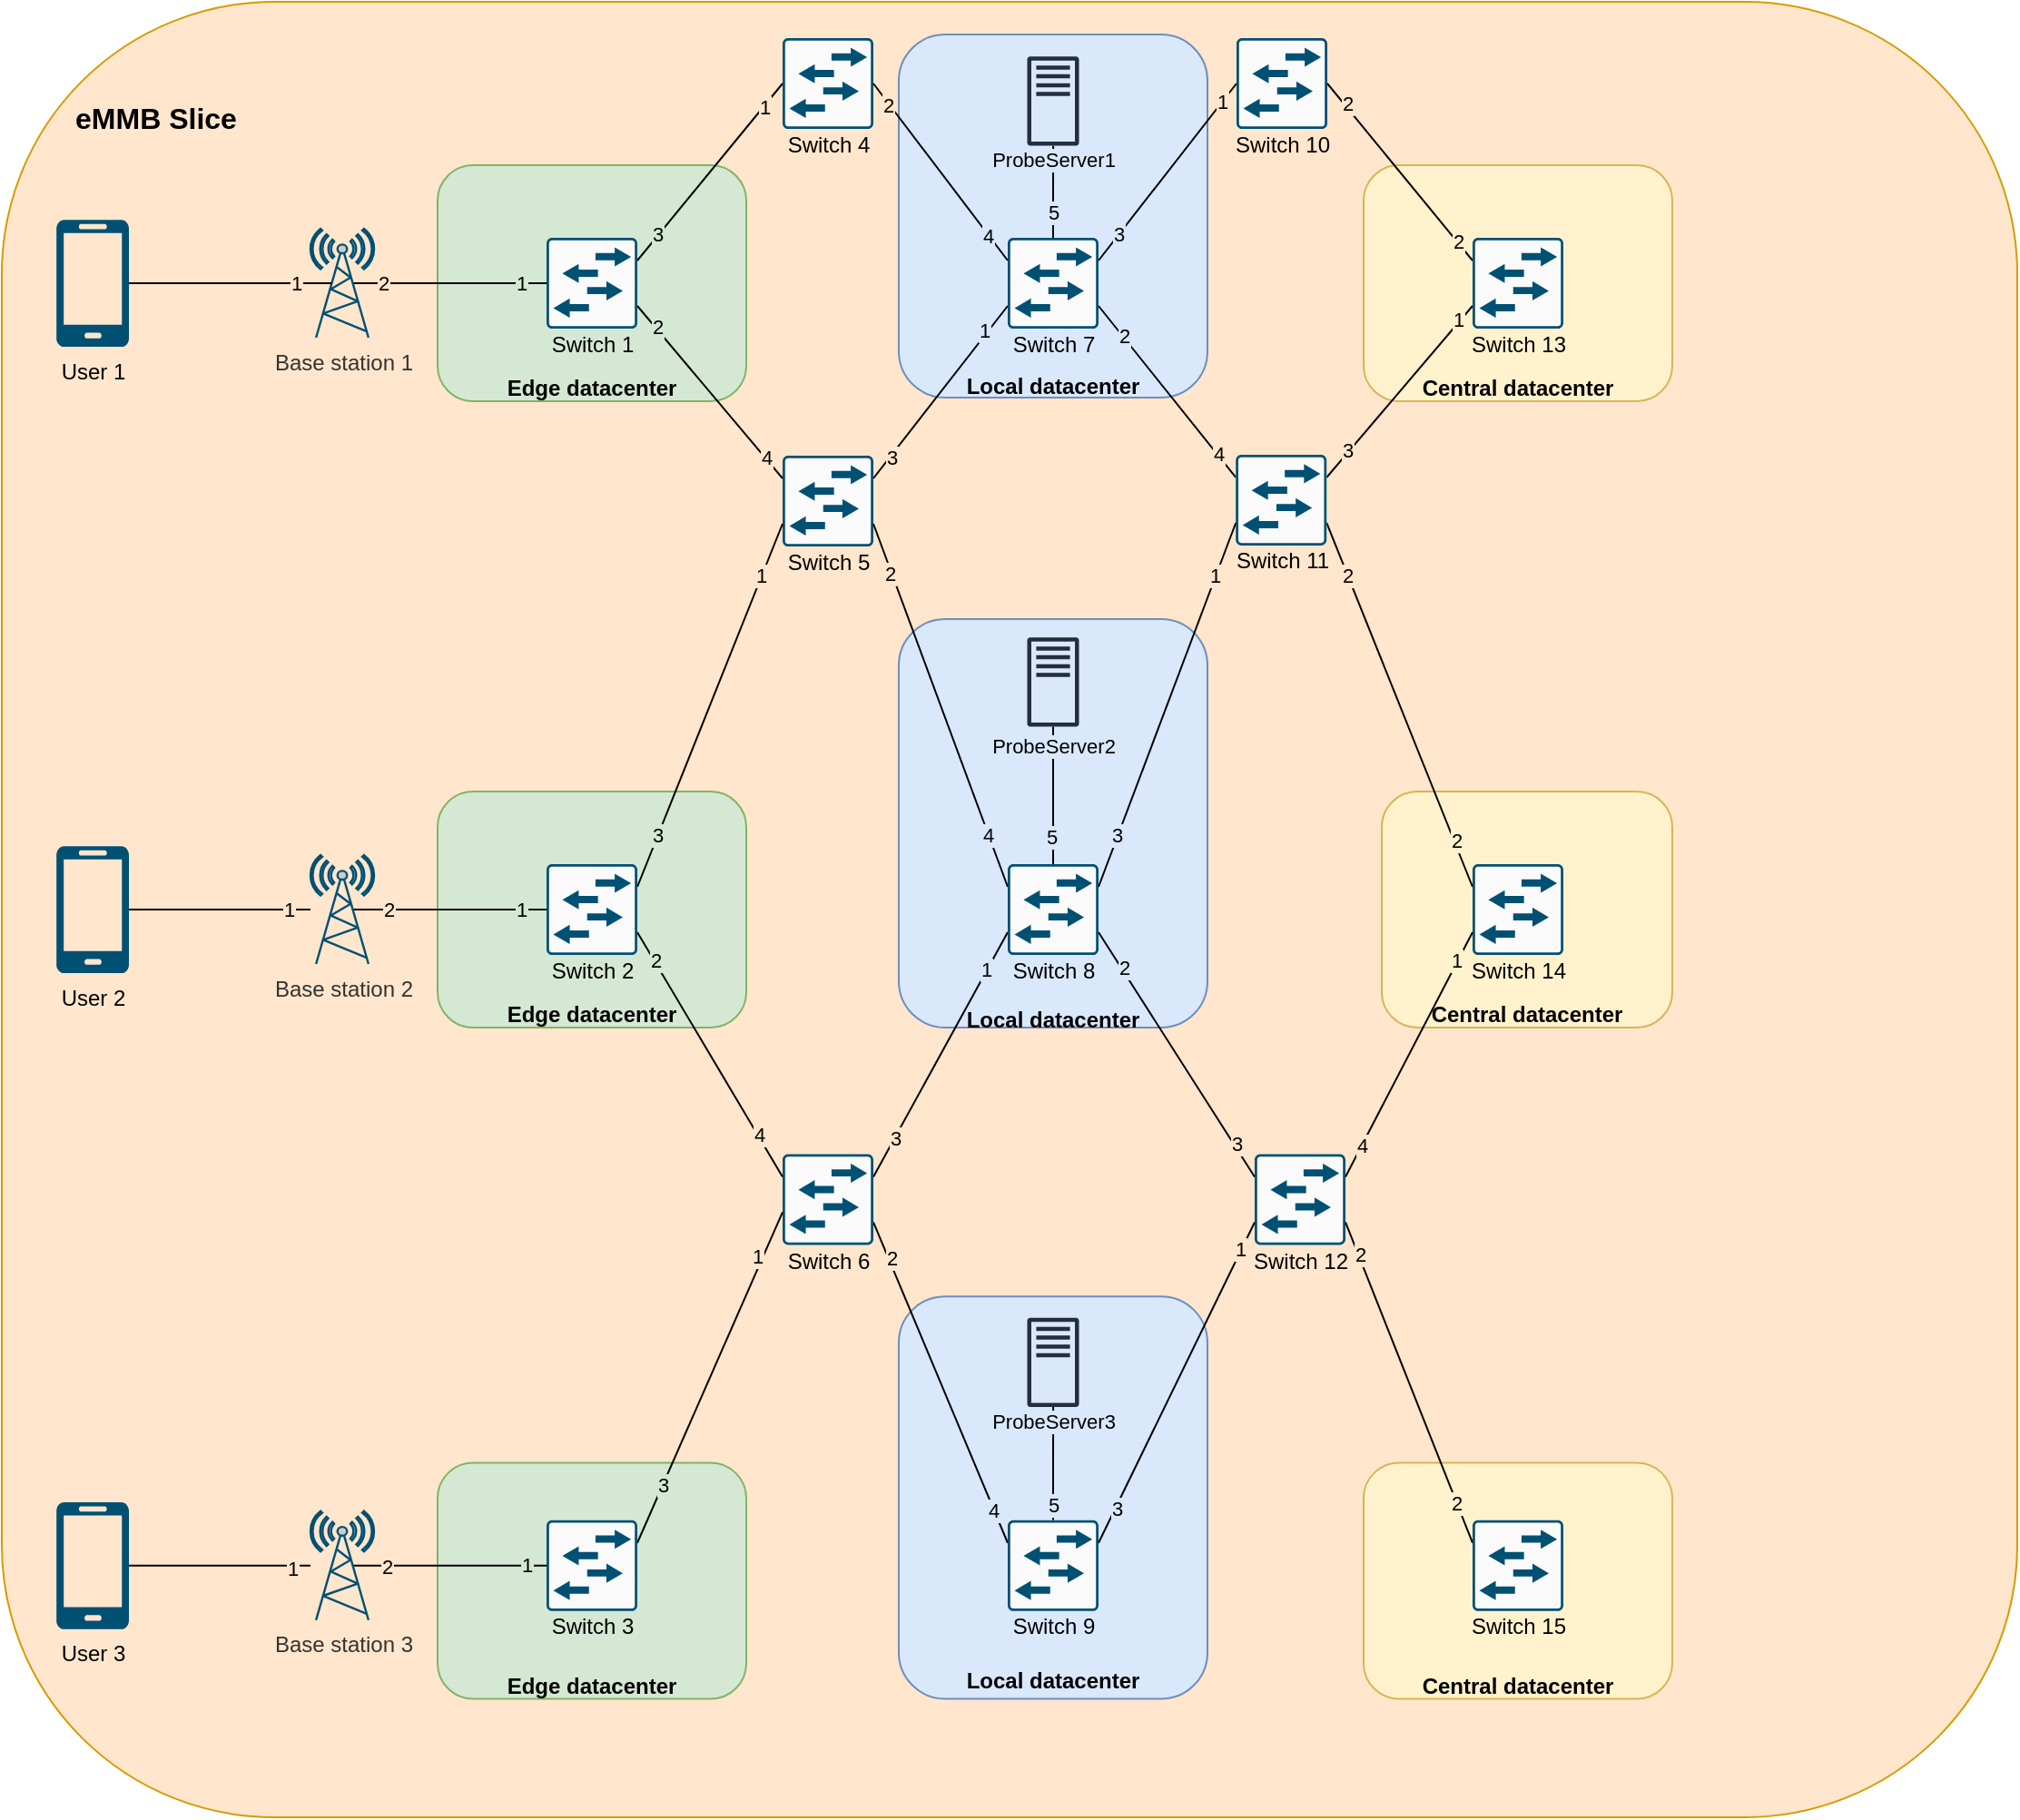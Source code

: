 <mxfile version="14.9.6" type="device"><diagram id="nzApGUAXGG208IJ0ebyV" name="Pagina-1"><mxGraphModel dx="2500" dy="967" grid="1" gridSize="10" guides="1" tooltips="1" connect="1" arrows="1" fold="1" page="1" pageScale="1" pageWidth="827" pageHeight="1169" math="0" shadow="0"><root><mxCell id="0"/><mxCell id="1" parent="0"/><mxCell id="0epTLlm1eQ0iONN3EGJK-1" value="" style="rounded=1;whiteSpace=wrap;html=1;fillColor=#ffe6cc;strokeColor=#d79b00;" parent="1" vertex="1"><mxGeometry x="-120" y="20" width="1110" height="1000" as="geometry"/></mxCell><mxCell id="cxiugQbP1lfIJ9TThWLt-5" value="&lt;br&gt;&lt;br&gt;&lt;br&gt;&lt;br&gt;&lt;br&gt;&lt;br&gt;&lt;br&gt;&lt;br&gt;&lt;b&gt;Edge datacenter&lt;/b&gt;" style="rounded=1;whiteSpace=wrap;html=1;fillColor=#d5e8d4;strokeColor=#82b366;" parent="1" vertex="1"><mxGeometry x="120" y="824.73" width="170" height="130" as="geometry"/></mxCell><mxCell id="HHwfx3RX7ET518hn5yBT-44" value="&lt;b&gt;&lt;br&gt;&lt;br&gt;&lt;br&gt;&lt;br&gt;&lt;br&gt;&lt;br&gt;&lt;br&gt;&lt;br&gt;&lt;span style=&quot;color: rgb(0 , 0 , 0) ; font-family: &amp;#34;helvetica&amp;#34; ; font-size: 12px ; font-style: normal ; letter-spacing: normal ; text-align: center ; text-indent: 0px ; text-transform: none ; word-spacing: 0px ; display: inline ; float: none&quot;&gt;&lt;br&gt;&lt;br&gt;&lt;br&gt;&lt;br&gt;&lt;br&gt;&lt;br&gt;Local datacenter&lt;/span&gt;&lt;/b&gt;" style="rounded=1;whiteSpace=wrap;html=1;fillColor=#dae8fc;strokeColor=#6c8ebf;" parent="1" vertex="1"><mxGeometry x="374" y="733.09" width="170" height="221.64" as="geometry"/></mxCell><mxCell id="HHwfx3RX7ET518hn5yBT-37" value="&lt;br&gt;&lt;br&gt;&lt;br&gt;&lt;br&gt;&lt;br&gt;&lt;br&gt;&lt;br&gt;&lt;br&gt;&lt;b&gt;Central datacenter&lt;/b&gt;" style="rounded=1;whiteSpace=wrap;html=1;fillColor=#fff2cc;strokeColor=#d6b656;" parent="1" vertex="1"><mxGeometry x="640" y="455" width="160" height="130" as="geometry"/></mxCell><mxCell id="HHwfx3RX7ET518hn5yBT-34" value="&lt;b&gt;&lt;br&gt;&lt;br&gt;&lt;span style=&quot;color: rgb(0 , 0 , 0) ; font-family: &amp;#34;helvetica&amp;#34; ; font-size: 12px ; font-style: normal ; letter-spacing: normal ; text-align: center ; text-indent: 0px ; text-transform: none ; word-spacing: 0px ; display: inline ; float: none&quot;&gt;&lt;br&gt;&lt;br&gt;&lt;/span&gt;&lt;/b&gt;&lt;span style=&quot;color: rgba(0 , 0 , 0 , 0) ; font-family: monospace ; font-size: 0px&quot;&gt;%3CmxGraphModel%3E%3Croot%3E%3CmxCell%20id%3D%220%22%2F%3E%3CmxCell%20id%3D%221%22%20parent%3D%220%22%2F%3E%3CmxCell%20id%3D%222%22%20value%3D%22%22%20style%3D%22outlineConnect%3D0%3BfontColor%3D%23232F3E%3BgradientColor%3Dnone%3BfillColor%3D%23232F3E%3BstrokeColor%3Dnone%3Bdashed%3D0%3BverticalLabelPosition%3Dbottom%3BverticalAlign%3Dtop%3Balign%3Dcenter%3Bhtml%3D1%3BfontSize%3D12%3BfontStyle%3D0%3Baspect%3Dfixed%3BpointerEvents%3D1%3Bshape%3Dmxgraph.aws4.traditional_server%3B%22%20vertex%3D%221%22%20parent%3D%221%22%3E%3CmxGeometry%20x%3D%22444.75%22%20y%3D%2250%22%20width%3D%2228.5%22%20height%3D%2249.4%22%20as%3D%22geometry%22%2F%3E%3C%2FmxCell%3E%3C%2Froot%3E%3C%2FmxGraphModel%3E&lt;/span&gt;&lt;b&gt;&lt;span style=&quot;color: rgb(0 , 0 , 0) ; font-family: &amp;#34;helvetica&amp;#34; ; font-size: 12px ; font-style: normal ; letter-spacing: normal ; text-align: center ; text-indent: 0px ; text-transform: none ; word-spacing: 0px ; display: inline ; float: none&quot;&gt;&lt;br&gt;&lt;br&gt;&lt;br&gt;&lt;br&gt;&lt;br&gt;&lt;br&gt;&lt;br&gt;&lt;br&gt;&lt;br&gt;&lt;br&gt;&lt;br&gt;Local datacenter&lt;/span&gt;&lt;/b&gt;" style="rounded=1;whiteSpace=wrap;html=1;fillColor=#dae8fc;strokeColor=#6c8ebf;" parent="1" vertex="1"><mxGeometry x="374" y="360" width="170" height="225" as="geometry"/></mxCell><mxCell id="HHwfx3RX7ET518hn5yBT-29" value="&lt;br&gt;&lt;br&gt;&lt;br&gt;&lt;br&gt;&lt;br&gt;&lt;br&gt;&lt;br&gt;&lt;br&gt;&lt;b&gt;Edge datacenter&lt;/b&gt;" style="rounded=1;whiteSpace=wrap;html=1;fillColor=#d5e8d4;strokeColor=#82b366;" parent="1" vertex="1"><mxGeometry x="120" y="455" width="170" height="130" as="geometry"/></mxCell><mxCell id="HHwfx3RX7ET518hn5yBT-20" value="&lt;br&gt;&lt;br&gt;&lt;br&gt;&lt;br&gt;&lt;br&gt;&lt;br&gt;&lt;br&gt;&lt;br&gt;&lt;b&gt;Central datacenter&lt;/b&gt;" style="rounded=1;whiteSpace=wrap;html=1;fillColor=#fff2cc;strokeColor=#d6b656;" parent="1" vertex="1"><mxGeometry x="630" y="110" width="170" height="130" as="geometry"/></mxCell><mxCell id="HHwfx3RX7ET518hn5yBT-19" value="&lt;b&gt;&lt;br&gt;&lt;br&gt;&lt;span style=&quot;color: rgb(0 , 0 , 0) ; font-family: &amp;#34;helvetica&amp;#34; ; font-size: 12px ; font-style: normal ; letter-spacing: normal ; text-align: center ; text-indent: 0px ; text-transform: none ; word-spacing: 0px ; display: inline ; float: none&quot;&gt;&lt;br&gt;&lt;br&gt;&lt;br&gt;&lt;br&gt;&lt;br&gt;&lt;br&gt;&lt;br&gt;&lt;br&gt;&lt;br&gt;&lt;br&gt;&lt;br&gt;Local datacenter&lt;/span&gt;&lt;/b&gt;" style="rounded=1;whiteSpace=wrap;html=1;fillColor=#dae8fc;strokeColor=#6c8ebf;" parent="1" vertex="1"><mxGeometry x="374" y="38" width="170" height="200" as="geometry"/></mxCell><mxCell id="HHwfx3RX7ET518hn5yBT-18" value="&lt;b&gt;&lt;br&gt;&lt;br&gt;&lt;br&gt;&lt;br&gt;&lt;br&gt;&lt;br&gt;&lt;br&gt;&lt;br&gt;Edge datacenter&lt;/b&gt;" style="rounded=1;whiteSpace=wrap;html=1;fillColor=#d5e8d4;strokeColor=#82b366;" parent="1" vertex="1"><mxGeometry x="120" y="110" width="170" height="130" as="geometry"/></mxCell><mxCell id="HHwfx3RX7ET518hn5yBT-21" style="edgeStyle=none;rounded=0;orthogonalLoop=1;jettySize=auto;html=1;exitX=1;exitY=0.25;exitDx=0;exitDy=0;exitPerimeter=0;entryX=0;entryY=0.5;entryDx=0;entryDy=0;entryPerimeter=0;endArrow=none;endFill=0;" parent="1" source="HHwfx3RX7ET518hn5yBT-1" target="HHwfx3RX7ET518hn5yBT-2" edge="1"><mxGeometry relative="1" as="geometry"/></mxCell><mxCell id="msMsbUGpU3i0wsPG78tb-4" value="1" style="edgeLabel;html=1;align=center;verticalAlign=middle;resizable=0;points=[];labelBackgroundColor=#FFE6CC;" parent="HHwfx3RX7ET518hn5yBT-21" vertex="1" connectable="0"><mxGeometry x="0.771" y="4" relative="1" as="geometry"><mxPoint x="2" y="4" as="offset"/></mxGeometry></mxCell><mxCell id="KrXJE12EY3nERd-9MbSf-16" value="3" style="edgeLabel;html=1;align=center;verticalAlign=middle;resizable=0;points=[];fontColor=#000000;labelBackgroundColor=#D5E8D4;" parent="HHwfx3RX7ET518hn5yBT-21" vertex="1" connectable="0"><mxGeometry x="-0.71" y="1" relative="1" as="geometry"><mxPoint as="offset"/></mxGeometry></mxCell><mxCell id="HHwfx3RX7ET518hn5yBT-22" style="edgeStyle=none;rounded=0;orthogonalLoop=1;jettySize=auto;html=1;exitX=1;exitY=0.75;exitDx=0;exitDy=0;exitPerimeter=0;entryX=0;entryY=0.25;entryDx=0;entryDy=0;entryPerimeter=0;endArrow=none;endFill=0;" parent="1" source="HHwfx3RX7ET518hn5yBT-1" target="HHwfx3RX7ET518hn5yBT-3" edge="1"><mxGeometry relative="1" as="geometry"/></mxCell><mxCell id="msMsbUGpU3i0wsPG78tb-25" value="3" style="edgeLabel;html=1;align=center;verticalAlign=middle;resizable=0;points=[];labelBackgroundColor=#D5E8D4;" parent="HHwfx3RX7ET518hn5yBT-22" vertex="1" connectable="0"><mxGeometry x="-0.759" relative="1" as="geometry"><mxPoint x="1" y="1" as="offset"/></mxGeometry></mxCell><mxCell id="KrXJE12EY3nERd-9MbSf-12" value="2" style="edgeLabel;html=1;align=center;verticalAlign=middle;resizable=0;points=[];fontColor=#000000;labelBackgroundColor=#D5E8D4;" parent="HHwfx3RX7ET518hn5yBT-22" vertex="1" connectable="0"><mxGeometry x="-0.747" y="3" relative="1" as="geometry"><mxPoint x="-2" y="1" as="offset"/></mxGeometry></mxCell><mxCell id="KrXJE12EY3nERd-9MbSf-26" value="4" style="edgeLabel;html=1;align=center;verticalAlign=middle;resizable=0;points=[];fontColor=#000000;labelBackgroundColor=#FFE6CC;" parent="HHwfx3RX7ET518hn5yBT-22" vertex="1" connectable="0"><mxGeometry x="0.729" y="1" relative="1" as="geometry"><mxPoint x="1" y="2" as="offset"/></mxGeometry></mxCell><mxCell id="HHwfx3RX7ET518hn5yBT-1" value="Switch 1" style="points=[[0.015,0.015,0],[0.985,0.015,0],[0.985,0.985,0],[0.015,0.985,0],[0.25,0,0],[0.5,0,0],[0.75,0,0],[1,0.25,0],[1,0.5,0],[1,0.75,0],[0.75,1,0],[0.5,1,0],[0.25,1,0],[0,0.75,0],[0,0.5,0],[0,0.25,0]];verticalLabelPosition=bottom;html=1;verticalAlign=top;aspect=fixed;align=center;pointerEvents=1;shape=mxgraph.cisco19.rect;prIcon=l2_switch;fillColor=#FAFAFA;strokeColor=#005073;spacing=-3;" parent="1" vertex="1"><mxGeometry x="180" y="150" width="50" height="50" as="geometry"/></mxCell><mxCell id="HHwfx3RX7ET518hn5yBT-2" value="Switch 4" style="points=[[0.015,0.015,0],[0.985,0.015,0],[0.985,0.985,0],[0.015,0.985,0],[0.25,0,0],[0.5,0,0],[0.75,0,0],[1,0.25,0],[1,0.5,0],[1,0.75,0],[0.75,1,0],[0.5,1,0],[0.25,1,0],[0,0.75,0],[0,0.5,0],[0,0.25,0]];verticalLabelPosition=bottom;html=1;verticalAlign=top;aspect=fixed;align=center;pointerEvents=1;shape=mxgraph.cisco19.rect;prIcon=l2_switch;fillColor=#FAFAFA;strokeColor=#005073;spacing=-3;" parent="1" vertex="1"><mxGeometry x="310" y="40" width="50" height="50" as="geometry"/></mxCell><mxCell id="HHwfx3RX7ET518hn5yBT-23" style="edgeStyle=none;rounded=0;orthogonalLoop=1;jettySize=auto;html=1;exitX=1;exitY=0.25;exitDx=0;exitDy=0;exitPerimeter=0;entryX=0;entryY=0.75;entryDx=0;entryDy=0;entryPerimeter=0;endArrow=none;endFill=0;" parent="1" source="HHwfx3RX7ET518hn5yBT-3" target="HHwfx3RX7ET518hn5yBT-4" edge="1"><mxGeometry relative="1" as="geometry"/></mxCell><mxCell id="KrXJE12EY3nERd-9MbSf-17" value="1" style="edgeLabel;html=1;align=center;verticalAlign=middle;resizable=0;points=[];fontColor=#000000;labelBackgroundColor=#DAE8FC;" parent="HHwfx3RX7ET518hn5yBT-23" vertex="1" connectable="0"><mxGeometry x="0.627" relative="1" as="geometry"><mxPoint x="1" y="-4" as="offset"/></mxGeometry></mxCell><mxCell id="KrXJE12EY3nERd-9MbSf-24" value="3" style="edgeLabel;html=1;align=center;verticalAlign=middle;resizable=0;points=[];fontColor=#000000;labelBackgroundColor=#FFE6CC;" parent="HHwfx3RX7ET518hn5yBT-23" vertex="1" connectable="0"><mxGeometry x="-0.77" relative="1" as="geometry"><mxPoint x="1" y="-1" as="offset"/></mxGeometry></mxCell><mxCell id="HHwfx3RX7ET518hn5yBT-3" value="Switch 5" style="points=[[0.015,0.015,0],[0.985,0.015,0],[0.985,0.985,0],[0.015,0.985,0],[0.25,0,0],[0.5,0,0],[0.75,0,0],[1,0.25,0],[1,0.5,0],[1,0.75,0],[0.75,1,0],[0.5,1,0],[0.25,1,0],[0,0.75,0],[0,0.5,0],[0,0.25,0]];verticalLabelPosition=bottom;html=1;verticalAlign=top;aspect=fixed;align=center;pointerEvents=1;shape=mxgraph.cisco19.rect;prIcon=l2_switch;fillColor=#FAFAFA;strokeColor=#005073;spacing=-3;" parent="1" vertex="1"><mxGeometry x="310" y="270" width="50" height="50" as="geometry"/></mxCell><mxCell id="HHwfx3RX7ET518hn5yBT-24" style="edgeStyle=none;rounded=0;orthogonalLoop=1;jettySize=auto;html=1;exitX=0;exitY=0.25;exitDx=0;exitDy=0;exitPerimeter=0;entryX=1;entryY=0.5;entryDx=0;entryDy=0;entryPerimeter=0;endArrow=none;endFill=0;" parent="1" source="HHwfx3RX7ET518hn5yBT-4" target="HHwfx3RX7ET518hn5yBT-2" edge="1"><mxGeometry relative="1" as="geometry"/></mxCell><mxCell id="msMsbUGpU3i0wsPG78tb-5" value="2" style="edgeLabel;html=1;align=center;verticalAlign=middle;resizable=0;points=[];labelBackgroundColor=#FFE6CC;" parent="HHwfx3RX7ET518hn5yBT-24" vertex="1" connectable="0"><mxGeometry x="0.62" y="-1" relative="1" as="geometry"><mxPoint x="-7" y="-6" as="offset"/></mxGeometry></mxCell><mxCell id="KrXJE12EY3nERd-9MbSf-21" value="4" style="edgeLabel;html=1;align=center;verticalAlign=middle;resizable=0;points=[];fontColor=#000000;labelBackgroundColor=#DAE8FC;" parent="HHwfx3RX7ET518hn5yBT-24" vertex="1" connectable="0"><mxGeometry x="-0.673" relative="1" as="geometry"><mxPoint x="1" y="2" as="offset"/></mxGeometry></mxCell><mxCell id="HHwfx3RX7ET518hn5yBT-25" style="edgeStyle=none;rounded=0;orthogonalLoop=1;jettySize=auto;html=1;exitX=1;exitY=0.25;exitDx=0;exitDy=0;exitPerimeter=0;entryX=0;entryY=0.5;entryDx=0;entryDy=0;entryPerimeter=0;endArrow=none;endFill=0;" parent="1" source="HHwfx3RX7ET518hn5yBT-4" target="HHwfx3RX7ET518hn5yBT-5" edge="1"><mxGeometry relative="1" as="geometry"/></mxCell><mxCell id="msMsbUGpU3i0wsPG78tb-8" value="1" style="edgeLabel;html=1;align=center;verticalAlign=middle;resizable=0;points=[];labelBackgroundColor=#FFE6CC;" parent="HHwfx3RX7ET518hn5yBT-25" vertex="1" connectable="0"><mxGeometry x="0.621" y="-1" relative="1" as="geometry"><mxPoint x="5" y="-9" as="offset"/></mxGeometry></mxCell><mxCell id="KrXJE12EY3nERd-9MbSf-20" value="3" style="edgeLabel;html=1;align=center;verticalAlign=middle;resizable=0;points=[];fontColor=#000000;labelBackgroundColor=#DAE8FC;" parent="HHwfx3RX7ET518hn5yBT-25" vertex="1" connectable="0"><mxGeometry x="-0.695" y="1" relative="1" as="geometry"><mxPoint y="1" as="offset"/></mxGeometry></mxCell><mxCell id="HHwfx3RX7ET518hn5yBT-26" style="edgeStyle=none;rounded=0;orthogonalLoop=1;jettySize=auto;html=1;exitX=1;exitY=0.75;exitDx=0;exitDy=0;exitPerimeter=0;entryX=0;entryY=0.25;entryDx=0;entryDy=0;entryPerimeter=0;endArrow=none;endFill=0;" parent="1" source="HHwfx3RX7ET518hn5yBT-4" target="HHwfx3RX7ET518hn5yBT-6" edge="1"><mxGeometry relative="1" as="geometry"/></mxCell><mxCell id="KrXJE12EY3nERd-9MbSf-18" value="2" style="edgeLabel;html=1;align=center;verticalAlign=middle;resizable=0;points=[];fontColor=#000000;labelBackgroundColor=#DAE8FC;" parent="HHwfx3RX7ET518hn5yBT-26" vertex="1" connectable="0"><mxGeometry x="-0.58" y="-2" relative="1" as="geometry"><mxPoint x="-1" y="-5" as="offset"/></mxGeometry></mxCell><mxCell id="KrXJE12EY3nERd-9MbSf-28" value="4" style="edgeLabel;html=1;align=center;verticalAlign=middle;resizable=0;points=[];fontColor=#000000;labelBackgroundColor=#FFE6CC;" parent="HHwfx3RX7ET518hn5yBT-26" vertex="1" connectable="0"><mxGeometry x="0.721" relative="1" as="geometry"><mxPoint x="1" as="offset"/></mxGeometry></mxCell><mxCell id="0epTLlm1eQ0iONN3EGJK-9" style="edgeStyle=orthogonalEdgeStyle;rounded=0;orthogonalLoop=1;jettySize=auto;html=1;exitX=0.5;exitY=0;exitDx=0;exitDy=0;exitPerimeter=0;endArrow=none;endFill=0;" parent="1" source="HHwfx3RX7ET518hn5yBT-4" target="0epTLlm1eQ0iONN3EGJK-8" edge="1"><mxGeometry relative="1" as="geometry"/></mxCell><mxCell id="0epTLlm1eQ0iONN3EGJK-11" value="5" style="edgeLabel;html=1;align=center;verticalAlign=middle;resizable=0;points=[];labelBackgroundColor=#DAE8FC;" parent="0epTLlm1eQ0iONN3EGJK-9" vertex="1" connectable="0"><mxGeometry x="-0.682" relative="1" as="geometry"><mxPoint y="-6" as="offset"/></mxGeometry></mxCell><mxCell id="0epTLlm1eQ0iONN3EGJK-12" value="ProbeServer1" style="edgeLabel;html=1;align=center;verticalAlign=middle;resizable=0;points=[];labelBackgroundColor=#DAE8FC;" parent="0epTLlm1eQ0iONN3EGJK-9" vertex="1" connectable="0"><mxGeometry x="0.782" y="1" relative="1" as="geometry"><mxPoint x="1" y="2" as="offset"/></mxGeometry></mxCell><mxCell id="HHwfx3RX7ET518hn5yBT-4" value="Switch 7" style="points=[[0.015,0.015,0],[0.985,0.015,0],[0.985,0.985,0],[0.015,0.985,0],[0.25,0,0],[0.5,0,0],[0.75,0,0],[1,0.25,0],[1,0.5,0],[1,0.75,0],[0.75,1,0],[0.5,1,0],[0.25,1,0],[0,0.75,0],[0,0.5,0],[0,0.25,0]];verticalLabelPosition=bottom;html=1;verticalAlign=top;aspect=fixed;align=center;pointerEvents=1;shape=mxgraph.cisco19.rect;prIcon=l2_switch;fillColor=#FAFAFA;strokeColor=#005073;spacing=-3;" parent="1" vertex="1"><mxGeometry x="434" y="150" width="50" height="50" as="geometry"/></mxCell><mxCell id="HHwfx3RX7ET518hn5yBT-5" value="Switch 10" style="points=[[0.015,0.015,0],[0.985,0.015,0],[0.985,0.985,0],[0.015,0.985,0],[0.25,0,0],[0.5,0,0],[0.75,0,0],[1,0.25,0],[1,0.5,0],[1,0.75,0],[0.75,1,0],[0.5,1,0],[0.25,1,0],[0,0.75,0],[0,0.5,0],[0,0.25,0]];verticalLabelPosition=bottom;html=1;verticalAlign=top;aspect=fixed;align=center;pointerEvents=1;shape=mxgraph.cisco19.rect;prIcon=l2_switch;fillColor=#FAFAFA;strokeColor=#005073;spacing=-3;" parent="1" vertex="1"><mxGeometry x="560" y="40" width="50" height="50" as="geometry"/></mxCell><mxCell id="HHwfx3RX7ET518hn5yBT-27" style="edgeStyle=none;rounded=0;orthogonalLoop=1;jettySize=auto;html=1;exitX=1;exitY=0.25;exitDx=0;exitDy=0;exitPerimeter=0;entryX=0;entryY=0.75;entryDx=0;entryDy=0;entryPerimeter=0;endArrow=none;endFill=0;" parent="1" source="HHwfx3RX7ET518hn5yBT-6" target="HHwfx3RX7ET518hn5yBT-7" edge="1"><mxGeometry relative="1" as="geometry"/></mxCell><mxCell id="KrXJE12EY3nERd-9MbSf-22" value="1" style="edgeLabel;html=1;align=center;verticalAlign=middle;resizable=0;points=[];fontColor=#000000;labelBackgroundColor=#FFF2CC;" parent="HHwfx3RX7ET518hn5yBT-27" vertex="1" connectable="0"><mxGeometry x="0.854" y="1" relative="1" as="geometry"><mxPoint x="-2" y="1" as="offset"/></mxGeometry></mxCell><mxCell id="KrXJE12EY3nERd-9MbSf-27" value="3" style="edgeLabel;html=1;align=center;verticalAlign=middle;resizable=0;points=[];fontColor=#000000;labelBackgroundColor=#FFE6CC;" parent="HHwfx3RX7ET518hn5yBT-27" vertex="1" connectable="0"><mxGeometry x="-0.592" y="-1" relative="1" as="geometry"><mxPoint x="-6" y="4" as="offset"/></mxGeometry></mxCell><mxCell id="HHwfx3RX7ET518hn5yBT-38" style="edgeStyle=none;rounded=0;orthogonalLoop=1;jettySize=auto;html=1;exitX=1;exitY=0.75;exitDx=0;exitDy=0;exitPerimeter=0;entryX=0;entryY=0.25;entryDx=0;entryDy=0;entryPerimeter=0;endArrow=none;endFill=0;" parent="1" source="HHwfx3RX7ET518hn5yBT-6" target="HHwfx3RX7ET518hn5yBT-12" edge="1"><mxGeometry relative="1" as="geometry"/></mxCell><mxCell id="msMsbUGpU3i0wsPG78tb-34" value="2" style="edgeLabel;html=1;align=center;verticalAlign=middle;resizable=0;points=[];labelBackgroundColor=#FFE6CC;" parent="HHwfx3RX7ET518hn5yBT-38" vertex="1" connectable="0"><mxGeometry x="-0.48" relative="1" as="geometry"><mxPoint x="-10" y="-23" as="offset"/></mxGeometry></mxCell><mxCell id="KrXJE12EY3nERd-9MbSf-43" value="2" style="edgeLabel;html=1;align=center;verticalAlign=middle;resizable=0;points=[];fontColor=#000000;labelBackgroundColor=#FFF2CC;" parent="HHwfx3RX7ET518hn5yBT-38" vertex="1" connectable="0"><mxGeometry x="0.749" y="1" relative="1" as="geometry"><mxPoint as="offset"/></mxGeometry></mxCell><mxCell id="HHwfx3RX7ET518hn5yBT-6" value="Switch 11" style="points=[[0.015,0.015,0],[0.985,0.015,0],[0.985,0.985,0],[0.015,0.985,0],[0.25,0,0],[0.5,0,0],[0.75,0,0],[1,0.25,0],[1,0.5,0],[1,0.75,0],[0.75,1,0],[0.5,1,0],[0.25,1,0],[0,0.75,0],[0,0.5,0],[0,0.25,0]];verticalLabelPosition=bottom;html=1;verticalAlign=top;aspect=fixed;align=center;pointerEvents=1;shape=mxgraph.cisco19.rect;prIcon=l2_switch;fillColor=#FAFAFA;strokeColor=#005073;spacing=-3;" parent="1" vertex="1"><mxGeometry x="559.61" y="269.49" width="50" height="50" as="geometry"/></mxCell><mxCell id="HHwfx3RX7ET518hn5yBT-28" style="edgeStyle=none;rounded=0;orthogonalLoop=1;jettySize=auto;html=1;exitX=0;exitY=0.25;exitDx=0;exitDy=0;exitPerimeter=0;entryX=1;entryY=0.5;entryDx=0;entryDy=0;entryPerimeter=0;endArrow=none;endFill=0;" parent="1" source="HHwfx3RX7ET518hn5yBT-7" target="HHwfx3RX7ET518hn5yBT-5" edge="1"><mxGeometry relative="1" as="geometry"/></mxCell><mxCell id="msMsbUGpU3i0wsPG78tb-9" value="2" style="edgeLabel;html=1;align=center;verticalAlign=middle;resizable=0;points=[];labelBackgroundColor=#FFE6CC;" parent="HHwfx3RX7ET518hn5yBT-28" vertex="1" connectable="0"><mxGeometry x="0.665" y="-1" relative="1" as="geometry"><mxPoint x="-3" y="-5" as="offset"/></mxGeometry></mxCell><mxCell id="KrXJE12EY3nERd-9MbSf-23" value="2" style="edgeLabel;html=1;align=center;verticalAlign=middle;resizable=0;points=[];fontColor=#000000;labelBackgroundColor=#FFF2CC;" parent="HHwfx3RX7ET518hn5yBT-28" vertex="1" connectable="0"><mxGeometry x="-0.774" relative="1" as="geometry"><mxPoint x="1" as="offset"/></mxGeometry></mxCell><mxCell id="HHwfx3RX7ET518hn5yBT-7" value="Switch 13" style="points=[[0.015,0.015,0],[0.985,0.015,0],[0.985,0.985,0],[0.015,0.985,0],[0.25,0,0],[0.5,0,0],[0.75,0,0],[1,0.25,0],[1,0.5,0],[1,0.75,0],[0.75,1,0],[0.5,1,0],[0.25,1,0],[0,0.75,0],[0,0.5,0],[0,0.25,0]];verticalLabelPosition=bottom;html=1;verticalAlign=top;aspect=fixed;align=center;pointerEvents=1;shape=mxgraph.cisco19.rect;prIcon=l2_switch;fillColor=#FAFAFA;strokeColor=#005073;spacing=-3;" parent="1" vertex="1"><mxGeometry x="690" y="150" width="50" height="50" as="geometry"/></mxCell><mxCell id="HHwfx3RX7ET518hn5yBT-30" style="edgeStyle=none;rounded=0;orthogonalLoop=1;jettySize=auto;html=1;exitX=1;exitY=0.25;exitDx=0;exitDy=0;exitPerimeter=0;entryX=0;entryY=0.75;entryDx=0;entryDy=0;entryPerimeter=0;endArrow=none;endFill=0;" parent="1" source="HHwfx3RX7ET518hn5yBT-8" target="HHwfx3RX7ET518hn5yBT-3" edge="1"><mxGeometry relative="1" as="geometry"/></mxCell><mxCell id="msMsbUGpU3i0wsPG78tb-24" value="1" style="edgeLabel;html=1;align=center;verticalAlign=middle;resizable=0;points=[];labelBackgroundColor=#FFE6CC;" parent="HHwfx3RX7ET518hn5yBT-30" vertex="1" connectable="0"><mxGeometry x="0.64" relative="1" as="geometry"><mxPoint x="2" y="-8" as="offset"/></mxGeometry></mxCell><mxCell id="KrXJE12EY3nERd-9MbSf-34" value="3" style="edgeLabel;html=1;align=center;verticalAlign=middle;resizable=0;points=[];fontColor=#000000;labelBackgroundColor=#D5E8D4;" parent="HHwfx3RX7ET518hn5yBT-30" vertex="1" connectable="0"><mxGeometry x="-0.714" y="1" relative="1" as="geometry"><mxPoint as="offset"/></mxGeometry></mxCell><mxCell id="HHwfx3RX7ET518hn5yBT-31" style="edgeStyle=none;rounded=0;orthogonalLoop=1;jettySize=auto;html=1;exitX=1;exitY=0.75;exitDx=0;exitDy=0;exitPerimeter=0;entryX=0;entryY=0.25;entryDx=0;entryDy=0;entryPerimeter=0;endArrow=none;endFill=0;" parent="1" source="HHwfx3RX7ET518hn5yBT-8" target="HHwfx3RX7ET518hn5yBT-9" edge="1"><mxGeometry relative="1" as="geometry"/></mxCell><mxCell id="KrXJE12EY3nERd-9MbSf-32" value="2" style="edgeLabel;html=1;align=center;verticalAlign=middle;resizable=0;points=[];fontColor=#000000;labelBackgroundColor=#D5E8D4;" parent="HHwfx3RX7ET518hn5yBT-31" vertex="1" connectable="0"><mxGeometry x="-0.801" y="1" relative="1" as="geometry"><mxPoint x="1" y="2" as="offset"/></mxGeometry></mxCell><mxCell id="KrXJE12EY3nERd-9MbSf-54" value="4" style="edgeLabel;html=1;align=center;verticalAlign=middle;resizable=0;points=[];fontColor=#000000;labelBackgroundColor=#FFE6CC;" parent="HHwfx3RX7ET518hn5yBT-31" vertex="1" connectable="0"><mxGeometry x="0.748" relative="1" as="geometry"><mxPoint x="-3" y="-7" as="offset"/></mxGeometry></mxCell><mxCell id="1YtnDHwWBTddBXb_KA8j-5" style="edgeStyle=orthogonalEdgeStyle;rounded=0;orthogonalLoop=1;jettySize=auto;html=1;exitX=0;exitY=0.5;exitDx=0;exitDy=0;exitPerimeter=0;endArrow=none;endFill=0;entryX=0.67;entryY=0.5;entryDx=0;entryDy=0;entryPerimeter=0;" parent="1" source="HHwfx3RX7ET518hn5yBT-8" target="1YtnDHwWBTddBXb_KA8j-4" edge="1"><mxGeometry relative="1" as="geometry"/></mxCell><mxCell id="msMsbUGpU3i0wsPG78tb-23" value="1" style="edgeLabel;html=1;align=center;verticalAlign=middle;resizable=0;points=[];labelBackgroundColor=#D5E8D4;" parent="1YtnDHwWBTddBXb_KA8j-5" vertex="1" connectable="0"><mxGeometry x="-0.734" relative="1" as="geometry"><mxPoint as="offset"/></mxGeometry></mxCell><mxCell id="KrXJE12EY3nERd-9MbSf-31" value="2" style="edgeLabel;html=1;align=center;verticalAlign=middle;resizable=0;points=[];fontColor=#000000;labelBackgroundColor=#FFE6CC;" parent="1YtnDHwWBTddBXb_KA8j-5" vertex="1" connectable="0"><mxGeometry x="0.647" relative="1" as="geometry"><mxPoint as="offset"/></mxGeometry></mxCell><mxCell id="HHwfx3RX7ET518hn5yBT-8" value="Switch 2" style="points=[[0.015,0.015,0],[0.985,0.015,0],[0.985,0.985,0],[0.015,0.985,0],[0.25,0,0],[0.5,0,0],[0.75,0,0],[1,0.25,0],[1,0.5,0],[1,0.75,0],[0.75,1,0],[0.5,1,0],[0.25,1,0],[0,0.75,0],[0,0.5,0],[0,0.25,0]];verticalLabelPosition=bottom;html=1;verticalAlign=top;aspect=fixed;align=center;pointerEvents=1;shape=mxgraph.cisco19.rect;prIcon=l2_switch;fillColor=#FAFAFA;strokeColor=#005073;spacing=-3;" parent="1" vertex="1"><mxGeometry x="180" y="495" width="50" height="50" as="geometry"/></mxCell><mxCell id="HHwfx3RX7ET518hn5yBT-32" style="edgeStyle=none;rounded=0;orthogonalLoop=1;jettySize=auto;html=1;exitX=1;exitY=0.25;exitDx=0;exitDy=0;exitPerimeter=0;entryX=0;entryY=0.75;entryDx=0;entryDy=0;entryPerimeter=0;endArrow=none;endFill=0;" parent="1" source="HHwfx3RX7ET518hn5yBT-9" target="HHwfx3RX7ET518hn5yBT-10" edge="1"><mxGeometry relative="1" as="geometry"/></mxCell><mxCell id="KrXJE12EY3nERd-9MbSf-35" value="1" style="edgeLabel;html=1;align=center;verticalAlign=middle;resizable=0;points=[];fontColor=#000000;labelBackgroundColor=#DAE8FC;" parent="HHwfx3RX7ET518hn5yBT-32" vertex="1" connectable="0"><mxGeometry x="0.68" y="1" relative="1" as="geometry"><mxPoint x="1" y="-1" as="offset"/></mxGeometry></mxCell><mxCell id="KrXJE12EY3nERd-9MbSf-53" value="3" style="edgeLabel;html=1;align=center;verticalAlign=middle;resizable=0;points=[];fontColor=#000000;labelBackgroundColor=#FFE6CC;" parent="HHwfx3RX7ET518hn5yBT-32" vertex="1" connectable="0"><mxGeometry x="-0.63" y="1" relative="1" as="geometry"><mxPoint x="-1" y="4" as="offset"/></mxGeometry></mxCell><mxCell id="HHwfx3RX7ET518hn5yBT-55" style="edgeStyle=none;rounded=0;orthogonalLoop=1;jettySize=auto;html=1;exitX=1;exitY=0.75;exitDx=0;exitDy=0;exitPerimeter=0;entryX=0;entryY=0.25;entryDx=0;entryDy=0;entryPerimeter=0;endArrow=none;endFill=0;" parent="1" source="HHwfx3RX7ET518hn5yBT-9" target="HHwfx3RX7ET518hn5yBT-48" edge="1"><mxGeometry relative="1" as="geometry"/></mxCell><mxCell id="KrXJE12EY3nERd-9MbSf-51" value="2" style="edgeLabel;html=1;align=center;verticalAlign=middle;resizable=0;points=[];fontColor=#000000;labelBackgroundColor=#FFE6CC;" parent="HHwfx3RX7ET518hn5yBT-55" vertex="1" connectable="0"><mxGeometry x="-0.815" y="1" relative="1" as="geometry"><mxPoint x="2" y="4" as="offset"/></mxGeometry></mxCell><mxCell id="KrXJE12EY3nERd-9MbSf-56" value="4" style="edgeLabel;html=1;align=center;verticalAlign=middle;resizable=0;points=[];fontColor=#000000;labelBackgroundColor=#DAE8FC;" parent="HHwfx3RX7ET518hn5yBT-55" vertex="1" connectable="0"><mxGeometry x="0.812" relative="1" as="geometry"><mxPoint x="-1" y="-2" as="offset"/></mxGeometry></mxCell><mxCell id="HHwfx3RX7ET518hn5yBT-9" value="Switch 6" style="points=[[0.015,0.015,0],[0.985,0.015,0],[0.985,0.985,0],[0.015,0.985,0],[0.25,0,0],[0.5,0,0],[0.75,0,0],[1,0.25,0],[1,0.5,0],[1,0.75,0],[0.75,1,0],[0.5,1,0],[0.25,1,0],[0,0.75,0],[0,0.5,0],[0,0.25,0]];verticalLabelPosition=bottom;html=1;verticalAlign=top;aspect=fixed;align=center;pointerEvents=1;shape=mxgraph.cisco19.rect;prIcon=l2_switch;fillColor=#FAFAFA;strokeColor=#005073;spacing=-3;" parent="1" vertex="1"><mxGeometry x="310" y="654.73" width="50" height="50" as="geometry"/></mxCell><mxCell id="HHwfx3RX7ET518hn5yBT-33" style="edgeStyle=none;rounded=0;orthogonalLoop=1;jettySize=auto;html=1;exitX=0;exitY=0.25;exitDx=0;exitDy=0;exitPerimeter=0;entryX=1;entryY=0.75;entryDx=0;entryDy=0;entryPerimeter=0;endArrow=none;endFill=0;" parent="1" source="HHwfx3RX7ET518hn5yBT-10" target="HHwfx3RX7ET518hn5yBT-3" edge="1"><mxGeometry relative="1" as="geometry"/></mxCell><mxCell id="msMsbUGpU3i0wsPG78tb-27" value="2" style="edgeLabel;html=1;align=center;verticalAlign=middle;resizable=0;points=[];labelBackgroundColor=#FFE6CC;" parent="HHwfx3RX7ET518hn5yBT-33" vertex="1" connectable="0"><mxGeometry x="0.555" y="-3" relative="1" as="geometry"><mxPoint x="-10" y="-16" as="offset"/></mxGeometry></mxCell><mxCell id="KrXJE12EY3nERd-9MbSf-38" value="4" style="edgeLabel;html=1;align=center;verticalAlign=middle;resizable=0;points=[];fontColor=#000000;labelBackgroundColor=#DAE8FC;" parent="HHwfx3RX7ET518hn5yBT-33" vertex="1" connectable="0"><mxGeometry x="-0.708" relative="1" as="geometry"><mxPoint as="offset"/></mxGeometry></mxCell><mxCell id="HHwfx3RX7ET518hn5yBT-35" style="edgeStyle=none;rounded=0;orthogonalLoop=1;jettySize=auto;html=1;exitX=1;exitY=0.25;exitDx=0;exitDy=0;exitPerimeter=0;entryX=0;entryY=0.75;entryDx=0;entryDy=0;entryPerimeter=0;endArrow=none;endFill=0;" parent="1" source="HHwfx3RX7ET518hn5yBT-10" target="HHwfx3RX7ET518hn5yBT-6" edge="1"><mxGeometry relative="1" as="geometry"/></mxCell><mxCell id="msMsbUGpU3i0wsPG78tb-33" value="1" style="edgeLabel;html=1;align=center;verticalAlign=middle;resizable=0;points=[];labelBackgroundColor=#FFE6CC;" parent="HHwfx3RX7ET518hn5yBT-35" vertex="1" connectable="0"><mxGeometry x="0.643" y="1" relative="1" as="geometry"><mxPoint x="3" y="-7" as="offset"/></mxGeometry></mxCell><mxCell id="KrXJE12EY3nERd-9MbSf-37" value="3" style="edgeLabel;html=1;align=center;verticalAlign=middle;resizable=0;points=[];fontColor=#000000;labelBackgroundColor=#DAE8FC;" parent="HHwfx3RX7ET518hn5yBT-35" vertex="1" connectable="0"><mxGeometry x="-0.756" relative="1" as="geometry"><mxPoint x="1" y="-4" as="offset"/></mxGeometry></mxCell><mxCell id="HHwfx3RX7ET518hn5yBT-36" style="edgeStyle=none;rounded=0;orthogonalLoop=1;jettySize=auto;html=1;exitX=1;exitY=0.75;exitDx=0;exitDy=0;exitPerimeter=0;entryX=0;entryY=0.25;entryDx=0;entryDy=0;entryPerimeter=0;endArrow=none;endFill=0;" parent="1" source="HHwfx3RX7ET518hn5yBT-10" target="HHwfx3RX7ET518hn5yBT-11" edge="1"><mxGeometry relative="1" as="geometry"/></mxCell><mxCell id="KrXJE12EY3nERd-9MbSf-36" value="2" style="edgeLabel;html=1;align=center;verticalAlign=middle;resizable=0;points=[];fontColor=#000000;labelBackgroundColor=#DAE8FC;" parent="HHwfx3RX7ET518hn5yBT-36" vertex="1" connectable="0"><mxGeometry x="-0.59" y="1" relative="1" as="geometry"><mxPoint x="-5" y="-8" as="offset"/></mxGeometry></mxCell><mxCell id="KrXJE12EY3nERd-9MbSf-59" value="3" style="edgeLabel;html=1;align=center;verticalAlign=middle;resizable=0;points=[];fontColor=#000000;labelBackgroundColor=#FFE6CC;" parent="HHwfx3RX7ET518hn5yBT-36" vertex="1" connectable="0"><mxGeometry x="0.739" y="1" relative="1" as="geometry"><mxPoint as="offset"/></mxGeometry></mxCell><mxCell id="cxiugQbP1lfIJ9TThWLt-2" style="edgeStyle=orthogonalEdgeStyle;rounded=0;orthogonalLoop=1;jettySize=auto;html=1;exitX=0.5;exitY=0;exitDx=0;exitDy=0;exitPerimeter=0;endArrow=none;endFill=0;" parent="1" source="HHwfx3RX7ET518hn5yBT-10" target="cxiugQbP1lfIJ9TThWLt-1" edge="1"><mxGeometry relative="1" as="geometry"><mxPoint x="459" y="430" as="targetPoint"/><Array as="points"><mxPoint x="459" y="490"/><mxPoint x="459" y="490"/></Array></mxGeometry></mxCell><mxCell id="cxiugQbP1lfIJ9TThWLt-3" value="ProbeServer2" style="edgeLabel;html=1;align=center;verticalAlign=middle;resizable=0;points=[];labelBackgroundColor=#DAE8FC;" parent="cxiugQbP1lfIJ9TThWLt-2" vertex="1" connectable="0"><mxGeometry x="0.728" relative="1" as="geometry"><mxPoint as="offset"/></mxGeometry></mxCell><mxCell id="cxiugQbP1lfIJ9TThWLt-4" value="5" style="edgeLabel;html=1;align=center;verticalAlign=middle;resizable=0;points=[];labelBackgroundColor=#DAE8FC;" parent="cxiugQbP1lfIJ9TThWLt-2" vertex="1" connectable="0"><mxGeometry x="-0.691" y="1" relative="1" as="geometry"><mxPoint y="-4" as="offset"/></mxGeometry></mxCell><mxCell id="HHwfx3RX7ET518hn5yBT-10" value="Switch 8" style="points=[[0.015,0.015,0],[0.985,0.015,0],[0.985,0.985,0],[0.015,0.985,0],[0.25,0,0],[0.5,0,0],[0.75,0,0],[1,0.25,0],[1,0.5,0],[1,0.75,0],[0.75,1,0],[0.5,1,0],[0.25,1,0],[0,0.75,0],[0,0.5,0],[0,0.25,0]];verticalLabelPosition=bottom;html=1;verticalAlign=top;aspect=fixed;align=center;pointerEvents=1;shape=mxgraph.cisco19.rect;prIcon=l2_switch;fillColor=#FAFAFA;strokeColor=#005073;spacing=-3;" parent="1" vertex="1"><mxGeometry x="434" y="495" width="50" height="50" as="geometry"/></mxCell><mxCell id="HHwfx3RX7ET518hn5yBT-39" style="edgeStyle=none;rounded=0;orthogonalLoop=1;jettySize=auto;html=1;exitX=1;exitY=0.25;exitDx=0;exitDy=0;exitPerimeter=0;entryX=0;entryY=0.75;entryDx=0;entryDy=0;entryPerimeter=0;endArrow=none;endFill=0;" parent="1" source="HHwfx3RX7ET518hn5yBT-11" target="HHwfx3RX7ET518hn5yBT-12" edge="1"><mxGeometry relative="1" as="geometry"/></mxCell><mxCell id="KrXJE12EY3nERd-9MbSf-42" value="1" style="edgeLabel;html=1;align=center;verticalAlign=middle;resizable=0;points=[];fontColor=#000000;labelBackgroundColor=#FFF2CC;" parent="HHwfx3RX7ET518hn5yBT-39" vertex="1" connectable="0"><mxGeometry x="0.763" y="1" relative="1" as="geometry"><mxPoint as="offset"/></mxGeometry></mxCell><mxCell id="KrXJE12EY3nERd-9MbSf-60" value="4" style="edgeLabel;html=1;align=center;verticalAlign=middle;resizable=0;points=[];fontColor=#000000;labelBackgroundColor=#FFE6CC;" parent="HHwfx3RX7ET518hn5yBT-39" vertex="1" connectable="0"><mxGeometry x="-0.693" relative="1" as="geometry"><mxPoint x="-2" y="3" as="offset"/></mxGeometry></mxCell><mxCell id="HHwfx3RX7ET518hn5yBT-11" value="Switch 12" style="points=[[0.015,0.015,0],[0.985,0.015,0],[0.985,0.985,0],[0.015,0.985,0],[0.25,0,0],[0.5,0,0],[0.75,0,0],[1,0.25,0],[1,0.5,0],[1,0.75,0],[0.75,1,0],[0.5,1,0],[0.25,1,0],[0,0.75,0],[0,0.5,0],[0,0.25,0]];verticalLabelPosition=bottom;html=1;verticalAlign=top;aspect=fixed;align=center;pointerEvents=1;shape=mxgraph.cisco19.rect;prIcon=l2_switch;fillColor=#FAFAFA;strokeColor=#005073;spacing=-3;" parent="1" vertex="1"><mxGeometry x="570" y="654.73" width="50" height="50" as="geometry"/></mxCell><mxCell id="HHwfx3RX7ET518hn5yBT-12" value="Switch 14" style="points=[[0.015,0.015,0],[0.985,0.015,0],[0.985,0.985,0],[0.015,0.985,0],[0.25,0,0],[0.5,0,0],[0.75,0,0],[1,0.25,0],[1,0.5,0],[1,0.75,0],[0.75,1,0],[0.5,1,0],[0.25,1,0],[0,0.75,0],[0,0.5,0],[0,0.25,0]];verticalLabelPosition=bottom;html=1;verticalAlign=top;aspect=fixed;align=center;pointerEvents=1;shape=mxgraph.cisco19.rect;prIcon=l2_switch;fillColor=#FAFAFA;strokeColor=#005073;spacing=-3;" parent="1" vertex="1"><mxGeometry x="690" y="495" width="50" height="50" as="geometry"/></mxCell><mxCell id="HHwfx3RX7ET518hn5yBT-43" value="&lt;br&gt;&lt;br&gt;&lt;br&gt;&lt;br&gt;&lt;br&gt;&lt;br&gt;&lt;br&gt;&lt;br&gt;&lt;b&gt;Central datacenter&lt;/b&gt;" style="rounded=1;whiteSpace=wrap;html=1;fillColor=#fff2cc;strokeColor=#d6b656;" parent="1" vertex="1"><mxGeometry x="630" y="824.73" width="170" height="130" as="geometry"/></mxCell><mxCell id="HHwfx3RX7ET518hn5yBT-51" style="edgeStyle=none;rounded=0;orthogonalLoop=1;jettySize=auto;html=1;exitX=1;exitY=0.25;exitDx=0;exitDy=0;exitPerimeter=0;entryX=0;entryY=0.64;entryDx=0;entryDy=0;entryPerimeter=0;endArrow=none;endFill=0;" parent="1" source="HHwfx3RX7ET518hn5yBT-46" target="HHwfx3RX7ET518hn5yBT-9" edge="1"><mxGeometry relative="1" as="geometry"/></mxCell><mxCell id="KrXJE12EY3nERd-9MbSf-49" value="3" style="edgeLabel;html=1;align=center;verticalAlign=middle;resizable=0;points=[];fontColor=#000000;labelBackgroundColor=#D5E8D4;" parent="HHwfx3RX7ET518hn5yBT-51" vertex="1" connectable="0"><mxGeometry x="-0.648" relative="1" as="geometry"><mxPoint as="offset"/></mxGeometry></mxCell><mxCell id="KrXJE12EY3nERd-9MbSf-50" value="1" style="edgeLabel;html=1;align=center;verticalAlign=middle;resizable=0;points=[];fontColor=#000000;labelBackgroundColor=#FFE6CC;" parent="HHwfx3RX7ET518hn5yBT-51" vertex="1" connectable="0"><mxGeometry x="0.797" y="2" relative="1" as="geometry"><mxPoint x="-4" y="6" as="offset"/></mxGeometry></mxCell><mxCell id="HHwfx3RX7ET518hn5yBT-46" value="Switch 3" style="points=[[0.015,0.015,0],[0.985,0.015,0],[0.985,0.985,0],[0.015,0.985,0],[0.25,0,0],[0.5,0,0],[0.75,0,0],[1,0.25,0],[1,0.5,0],[1,0.75,0],[0.75,1,0],[0.5,1,0],[0.25,1,0],[0,0.75,0],[0,0.5,0],[0,0.25,0]];verticalLabelPosition=bottom;html=1;verticalAlign=top;aspect=fixed;align=center;pointerEvents=1;shape=mxgraph.cisco19.rect;prIcon=l2_switch;fillColor=#FAFAFA;strokeColor=#005073;spacing=-3;" parent="1" vertex="1"><mxGeometry x="180" y="856.37" width="50" height="50" as="geometry"/></mxCell><mxCell id="HHwfx3RX7ET518hn5yBT-58" style="edgeStyle=none;rounded=0;orthogonalLoop=1;jettySize=auto;html=1;exitX=1;exitY=0.25;exitDx=0;exitDy=0;exitPerimeter=0;entryX=0;entryY=0.75;entryDx=0;entryDy=0;entryPerimeter=0;endArrow=none;endFill=0;" parent="1" source="HHwfx3RX7ET518hn5yBT-48" target="HHwfx3RX7ET518hn5yBT-11" edge="1"><mxGeometry relative="1" as="geometry"/></mxCell><mxCell id="KrXJE12EY3nERd-9MbSf-55" value="3" style="edgeLabel;html=1;align=center;verticalAlign=middle;resizable=0;points=[];fontColor=#000000;labelBackgroundColor=#DAE8FC;" parent="HHwfx3RX7ET518hn5yBT-58" vertex="1" connectable="0"><mxGeometry x="-0.806" relative="1" as="geometry"><mxPoint x="1" y="-2" as="offset"/></mxGeometry></mxCell><mxCell id="KrXJE12EY3nERd-9MbSf-57" value="1" style="edgeLabel;html=1;align=center;verticalAlign=middle;resizable=0;points=[];fontColor=#000000;labelBackgroundColor=#FFE6CC;" parent="HHwfx3RX7ET518hn5yBT-58" vertex="1" connectable="0"><mxGeometry x="0.831" y="1" relative="1" as="geometry"><mxPoint as="offset"/></mxGeometry></mxCell><mxCell id="OMM2PTxnSTEjam83cU0n-1" style="edgeStyle=orthogonalEdgeStyle;rounded=0;orthogonalLoop=1;jettySize=auto;html=1;exitX=0.5;exitY=0;exitDx=0;exitDy=0;exitPerimeter=0;endArrow=none;endFill=0;" edge="1" parent="1" source="HHwfx3RX7ET518hn5yBT-48" target="cxiugQbP1lfIJ9TThWLt-6"><mxGeometry relative="1" as="geometry"/></mxCell><mxCell id="OMM2PTxnSTEjam83cU0n-8" value="ProbeServer3" style="edgeLabel;html=1;align=center;verticalAlign=middle;resizable=0;points=[];labelBackgroundColor=#DAE8FC;" vertex="1" connectable="0" parent="OMM2PTxnSTEjam83cU0n-1"><mxGeometry x="0.84" relative="1" as="geometry"><mxPoint y="3" as="offset"/></mxGeometry></mxCell><mxCell id="OMM2PTxnSTEjam83cU0n-9" value="5" style="edgeLabel;html=1;align=center;verticalAlign=middle;resizable=0;points=[];labelBackgroundColor=#DAE8FC;" vertex="1" connectable="0" parent="OMM2PTxnSTEjam83cU0n-1"><mxGeometry x="-0.8" relative="1" as="geometry"><mxPoint y="-3" as="offset"/></mxGeometry></mxCell><mxCell id="HHwfx3RX7ET518hn5yBT-48" value="Switch 9" style="points=[[0.015,0.015,0],[0.985,0.015,0],[0.985,0.985,0],[0.015,0.985,0],[0.25,0,0],[0.5,0,0],[0.75,0,0],[1,0.25,0],[1,0.5,0],[1,0.75,0],[0.75,1,0],[0.5,1,0],[0.25,1,0],[0,0.75,0],[0,0.5,0],[0,0.25,0]];verticalLabelPosition=bottom;html=1;verticalAlign=top;aspect=fixed;align=center;pointerEvents=1;shape=mxgraph.cisco19.rect;prIcon=l2_switch;fillColor=#FAFAFA;strokeColor=#005073;spacing=-3;" parent="1" vertex="1"><mxGeometry x="434" y="856.37" width="50" height="50" as="geometry"/></mxCell><mxCell id="HHwfx3RX7ET518hn5yBT-60" style="edgeStyle=none;rounded=0;orthogonalLoop=1;jettySize=auto;html=1;exitX=0;exitY=0.25;exitDx=0;exitDy=0;exitPerimeter=0;entryX=1;entryY=0.75;entryDx=0;entryDy=0;entryPerimeter=0;endArrow=none;endFill=0;" parent="1" source="HHwfx3RX7ET518hn5yBT-50" target="HHwfx3RX7ET518hn5yBT-11" edge="1"><mxGeometry relative="1" as="geometry"/></mxCell><mxCell id="KrXJE12EY3nERd-9MbSf-58" value="2" style="edgeLabel;html=1;align=center;verticalAlign=middle;resizable=0;points=[];fontColor=#000000;labelBackgroundColor=#FFE6CC;" parent="HHwfx3RX7ET518hn5yBT-60" vertex="1" connectable="0"><mxGeometry x="0.78" y="-1" relative="1" as="geometry"><mxPoint x="-1" y="-2" as="offset"/></mxGeometry></mxCell><mxCell id="KrXJE12EY3nERd-9MbSf-61" value="2" style="edgeLabel;html=1;align=center;verticalAlign=middle;resizable=0;points=[];fontColor=#000000;labelBackgroundColor=#FFF2CC;" parent="HHwfx3RX7ET518hn5yBT-60" vertex="1" connectable="0"><mxGeometry x="-0.754" y="2" relative="1" as="geometry"><mxPoint x="1" y="-1" as="offset"/></mxGeometry></mxCell><mxCell id="HHwfx3RX7ET518hn5yBT-50" value="Switch 15&lt;br&gt;" style="points=[[0.015,0.015,0],[0.985,0.015,0],[0.985,0.985,0],[0.015,0.985,0],[0.25,0,0],[0.5,0,0],[0.75,0,0],[1,0.25,0],[1,0.5,0],[1,0.75,0],[0.75,1,0],[0.5,1,0],[0.25,1,0],[0,0.75,0],[0,0.5,0],[0,0.25,0]];verticalLabelPosition=bottom;html=1;verticalAlign=top;aspect=fixed;align=center;pointerEvents=1;shape=mxgraph.cisco19.rect;prIcon=l2_switch;fillColor=#FAFAFA;strokeColor=#005073;spacing=-3;" parent="1" vertex="1"><mxGeometry x="690" y="856.37" width="50" height="50" as="geometry"/></mxCell><mxCell id="KrXJE12EY3nERd-9MbSf-7" style="edgeStyle=orthogonalEdgeStyle;rounded=0;orthogonalLoop=1;jettySize=auto;html=1;exitX=0.67;exitY=0.5;exitDx=0;exitDy=0;exitPerimeter=0;entryX=0;entryY=0.5;entryDx=0;entryDy=0;entryPerimeter=0;endArrow=none;endFill=0;" parent="1" source="1YtnDHwWBTddBXb_KA8j-2" target="HHwfx3RX7ET518hn5yBT-1" edge="1"><mxGeometry relative="1" as="geometry"/></mxCell><mxCell id="KrXJE12EY3nERd-9MbSf-8" value="2" style="edgeLabel;html=1;align=center;verticalAlign=middle;resizable=0;points=[];labelBackgroundColor=#FFE6CC;" parent="KrXJE12EY3nERd-9MbSf-7" vertex="1" connectable="0"><mxGeometry x="-0.686" y="-2" relative="1" as="geometry"><mxPoint y="-2" as="offset"/></mxGeometry></mxCell><mxCell id="KrXJE12EY3nERd-9MbSf-9" value="1" style="edgeLabel;html=1;align=center;verticalAlign=middle;resizable=0;points=[];labelBackgroundColor=#D5E8D4;" parent="KrXJE12EY3nERd-9MbSf-7" vertex="1" connectable="0"><mxGeometry x="0.741" relative="1" as="geometry"><mxPoint x="-1" as="offset"/></mxGeometry></mxCell><mxCell id="1YtnDHwWBTddBXb_KA8j-2" value="&lt;font color=&quot;#333333&quot;&gt;Base station 1&lt;/font&gt;" style="fontColor=#0066CC;verticalAlign=top;verticalLabelPosition=bottom;labelPosition=center;align=center;html=1;outlineConnect=0;fillColor=#CCCCCC;gradientColor=none;gradientDirection=north;strokeWidth=2;shape=mxgraph.networks.radio_tower;strokeColor=#005073;" parent="1" vertex="1"><mxGeometry x="50" y="145" width="35" height="60" as="geometry"/></mxCell><mxCell id="1YtnDHwWBTddBXb_KA8j-4" value="&lt;font color=&quot;#333333&quot;&gt;Base station 2&lt;br&gt;&lt;/font&gt;" style="fontColor=#0066CC;verticalAlign=top;verticalLabelPosition=bottom;labelPosition=center;align=center;html=1;outlineConnect=0;fillColor=#CCCCCC;gradientColor=none;gradientDirection=north;strokeWidth=2;shape=mxgraph.networks.radio_tower;strokeColor=#005073;" parent="1" vertex="1"><mxGeometry x="50" y="490" width="35" height="60" as="geometry"/></mxCell><mxCell id="1YtnDHwWBTddBXb_KA8j-8" style="edgeStyle=orthogonalEdgeStyle;rounded=0;orthogonalLoop=1;jettySize=auto;html=1;exitX=0.67;exitY=0.5;exitDx=0;exitDy=0;exitPerimeter=0;entryX=0;entryY=0.5;entryDx=0;entryDy=0;entryPerimeter=0;endArrow=none;endFill=0;" parent="1" source="1YtnDHwWBTddBXb_KA8j-7" target="HHwfx3RX7ET518hn5yBT-46" edge="1"><mxGeometry relative="1" as="geometry"/></mxCell><mxCell id="KrXJE12EY3nERd-9MbSf-47" value="2" style="edgeLabel;html=1;align=center;verticalAlign=middle;resizable=0;points=[];fontColor=#000000;labelBackgroundColor=#FFE6CC;" parent="1YtnDHwWBTddBXb_KA8j-8" vertex="1" connectable="0"><mxGeometry x="-0.66" y="1" relative="1" as="geometry"><mxPoint y="1" as="offset"/></mxGeometry></mxCell><mxCell id="KrXJE12EY3nERd-9MbSf-48" value="1" style="edgeLabel;html=1;align=center;verticalAlign=middle;resizable=0;points=[];fontColor=#000000;labelBackgroundColor=#D5E8D4;" parent="1YtnDHwWBTddBXb_KA8j-8" vertex="1" connectable="0"><mxGeometry x="0.781" y="1" relative="1" as="geometry"><mxPoint as="offset"/></mxGeometry></mxCell><mxCell id="1YtnDHwWBTddBXb_KA8j-7" value="&lt;font color=&quot;#333333&quot;&gt;Base station 3&lt;br&gt;&lt;/font&gt;" style="fontColor=#0066CC;verticalAlign=top;verticalLabelPosition=bottom;labelPosition=center;align=center;html=1;outlineConnect=0;fillColor=#CCCCCC;gradientColor=none;gradientDirection=north;strokeWidth=2;shape=mxgraph.networks.radio_tower;strokeColor=#005073;" parent="1" vertex="1"><mxGeometry x="50" y="851.37" width="35" height="60" as="geometry"/></mxCell><mxCell id="KrXJE12EY3nERd-9MbSf-4" style="edgeStyle=orthogonalEdgeStyle;rounded=0;orthogonalLoop=1;jettySize=auto;html=1;exitX=1;exitY=0.5;exitDx=0;exitDy=0;exitPerimeter=0;entryX=0.33;entryY=0.5;entryDx=0;entryDy=0;entryPerimeter=0;endArrow=none;endFill=0;" parent="1" source="msMsbUGpU3i0wsPG78tb-11" target="1YtnDHwWBTddBXb_KA8j-2" edge="1"><mxGeometry relative="1" as="geometry"/></mxCell><mxCell id="KrXJE12EY3nERd-9MbSf-6" value="1" style="edgeLabel;html=1;align=center;verticalAlign=middle;resizable=0;points=[];labelBackgroundColor=#FFE6CC;" parent="KrXJE12EY3nERd-9MbSf-4" vertex="1" connectable="0"><mxGeometry x="0.725" relative="1" as="geometry"><mxPoint x="-4" as="offset"/></mxGeometry></mxCell><mxCell id="msMsbUGpU3i0wsPG78tb-11" value="User 1" style="verticalLabelPosition=bottom;html=1;verticalAlign=top;align=center;strokeColor=none;shape=mxgraph.azure.mobile;pointerEvents=1;fillColor=#005073;" parent="1" vertex="1"><mxGeometry x="-90" y="140" width="40" height="70" as="geometry"/></mxCell><mxCell id="msMsbUGpU3i0wsPG78tb-15" style="edgeStyle=orthogonalEdgeStyle;rounded=0;orthogonalLoop=1;jettySize=auto;html=1;exitX=1;exitY=0.5;exitDx=0;exitDy=0;exitPerimeter=0;endArrow=none;endFill=0;" parent="1" source="msMsbUGpU3i0wsPG78tb-14" target="1YtnDHwWBTddBXb_KA8j-4" edge="1"><mxGeometry relative="1" as="geometry"/></mxCell><mxCell id="KrXJE12EY3nERd-9MbSf-30" value="1" style="edgeLabel;html=1;align=center;verticalAlign=middle;resizable=0;points=[];fontColor=#000000;labelBackgroundColor=#FFE6CC;" parent="msMsbUGpU3i0wsPG78tb-15" vertex="1" connectable="0"><mxGeometry x="0.75" relative="1" as="geometry"><mxPoint as="offset"/></mxGeometry></mxCell><mxCell id="msMsbUGpU3i0wsPG78tb-14" value="User 2" style="verticalLabelPosition=bottom;html=1;verticalAlign=top;align=center;strokeColor=none;shape=mxgraph.azure.mobile;pointerEvents=1;fillColor=#005073;" parent="1" vertex="1"><mxGeometry x="-90" y="485" width="40" height="70" as="geometry"/></mxCell><mxCell id="KrXJE12EY3nERd-9MbSf-45" style="edgeStyle=orthogonalEdgeStyle;rounded=0;orthogonalLoop=1;jettySize=auto;html=1;exitX=1;exitY=0.5;exitDx=0;exitDy=0;exitPerimeter=0;fontColor=#000000;endArrow=none;endFill=0;" parent="1" source="KrXJE12EY3nERd-9MbSf-44" target="1YtnDHwWBTddBXb_KA8j-7" edge="1"><mxGeometry relative="1" as="geometry"/></mxCell><mxCell id="KrXJE12EY3nERd-9MbSf-46" value="1" style="edgeLabel;html=1;align=center;verticalAlign=middle;resizable=0;points=[];fontColor=#000000;labelBorderColor=none;labelBackgroundColor=#FFE6CC;" parent="KrXJE12EY3nERd-9MbSf-45" vertex="1" connectable="0"><mxGeometry x="0.793" y="-1" relative="1" as="geometry"><mxPoint as="offset"/></mxGeometry></mxCell><mxCell id="KrXJE12EY3nERd-9MbSf-44" value="User 3" style="verticalLabelPosition=bottom;html=1;verticalAlign=top;align=center;strokeColor=none;shape=mxgraph.azure.mobile;pointerEvents=1;fillColor=#005073;" parent="1" vertex="1"><mxGeometry x="-90" y="846.37" width="40" height="70" as="geometry"/></mxCell><mxCell id="0epTLlm1eQ0iONN3EGJK-2" value="&lt;b&gt;&lt;font style=&quot;font-size: 16px&quot;&gt;eMMB Slice&lt;/font&gt;&lt;/b&gt;" style="text;html=1;strokeColor=none;fillColor=none;align=center;verticalAlign=middle;whiteSpace=wrap;rounded=0;" parent="1" vertex="1"><mxGeometry x="-110" y="69.4" width="150" height="30" as="geometry"/></mxCell><mxCell id="0epTLlm1eQ0iONN3EGJK-8" value="" style="outlineConnect=0;fontColor=#232F3E;gradientColor=none;fillColor=#232F3E;strokeColor=none;dashed=0;verticalLabelPosition=bottom;verticalAlign=top;align=center;html=1;fontSize=12;fontStyle=0;aspect=fixed;pointerEvents=1;shape=mxgraph.aws4.traditional_server;" parent="1" vertex="1"><mxGeometry x="444.75" y="50" width="28.5" height="49.4" as="geometry"/></mxCell><mxCell id="cxiugQbP1lfIJ9TThWLt-1" value="" style="outlineConnect=0;fontColor=#232F3E;gradientColor=none;fillColor=#232F3E;strokeColor=none;dashed=0;verticalLabelPosition=bottom;verticalAlign=top;align=center;html=1;fontSize=12;fontStyle=0;aspect=fixed;pointerEvents=1;shape=mxgraph.aws4.traditional_server;" parent="1" vertex="1"><mxGeometry x="444.75" y="370" width="28.5" height="49.4" as="geometry"/></mxCell><mxCell id="cxiugQbP1lfIJ9TThWLt-6" value="" style="outlineConnect=0;fontColor=#232F3E;gradientColor=none;fillColor=#232F3E;strokeColor=none;dashed=0;verticalLabelPosition=bottom;verticalAlign=top;align=center;html=1;fontSize=12;fontStyle=0;aspect=fixed;pointerEvents=1;shape=mxgraph.aws4.traditional_server;" parent="1" vertex="1"><mxGeometry x="444.75" y="744.73" width="28.5" height="49.4" as="geometry"/></mxCell></root></mxGraphModel></diagram></mxfile>